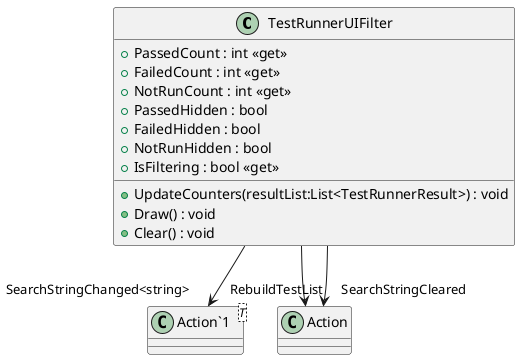 @startuml
class TestRunnerUIFilter {
    + PassedCount : int <<get>>
    + FailedCount : int <<get>>
    + NotRunCount : int <<get>>
    + PassedHidden : bool
    + FailedHidden : bool
    + NotRunHidden : bool
    + IsFiltering : bool <<get>>
    + UpdateCounters(resultList:List<TestRunnerResult>) : void
    + Draw() : void
    + Clear() : void
}
class "Action`1"<T> {
}
TestRunnerUIFilter --> "RebuildTestList" Action
TestRunnerUIFilter --> "SearchStringChanged<string>" "Action`1"
TestRunnerUIFilter --> "SearchStringCleared" Action
@enduml
